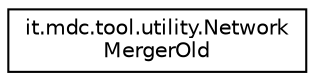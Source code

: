 digraph "Graphical Class Hierarchy"
{
 // LATEX_PDF_SIZE
  edge [fontname="Helvetica",fontsize="10",labelfontname="Helvetica",labelfontsize="10"];
  node [fontname="Helvetica",fontsize="10",shape=record];
  rankdir="LR";
  Node0 [label="it.mdc.tool.utility.Network\lMergerOld",height=0.2,width=0.4,color="black", fillcolor="white", style="filled",URL="$d5/d58/classit_1_1mdc_1_1tool_1_1utility_1_1_network_merger_old.html",tooltip=" "];
}
